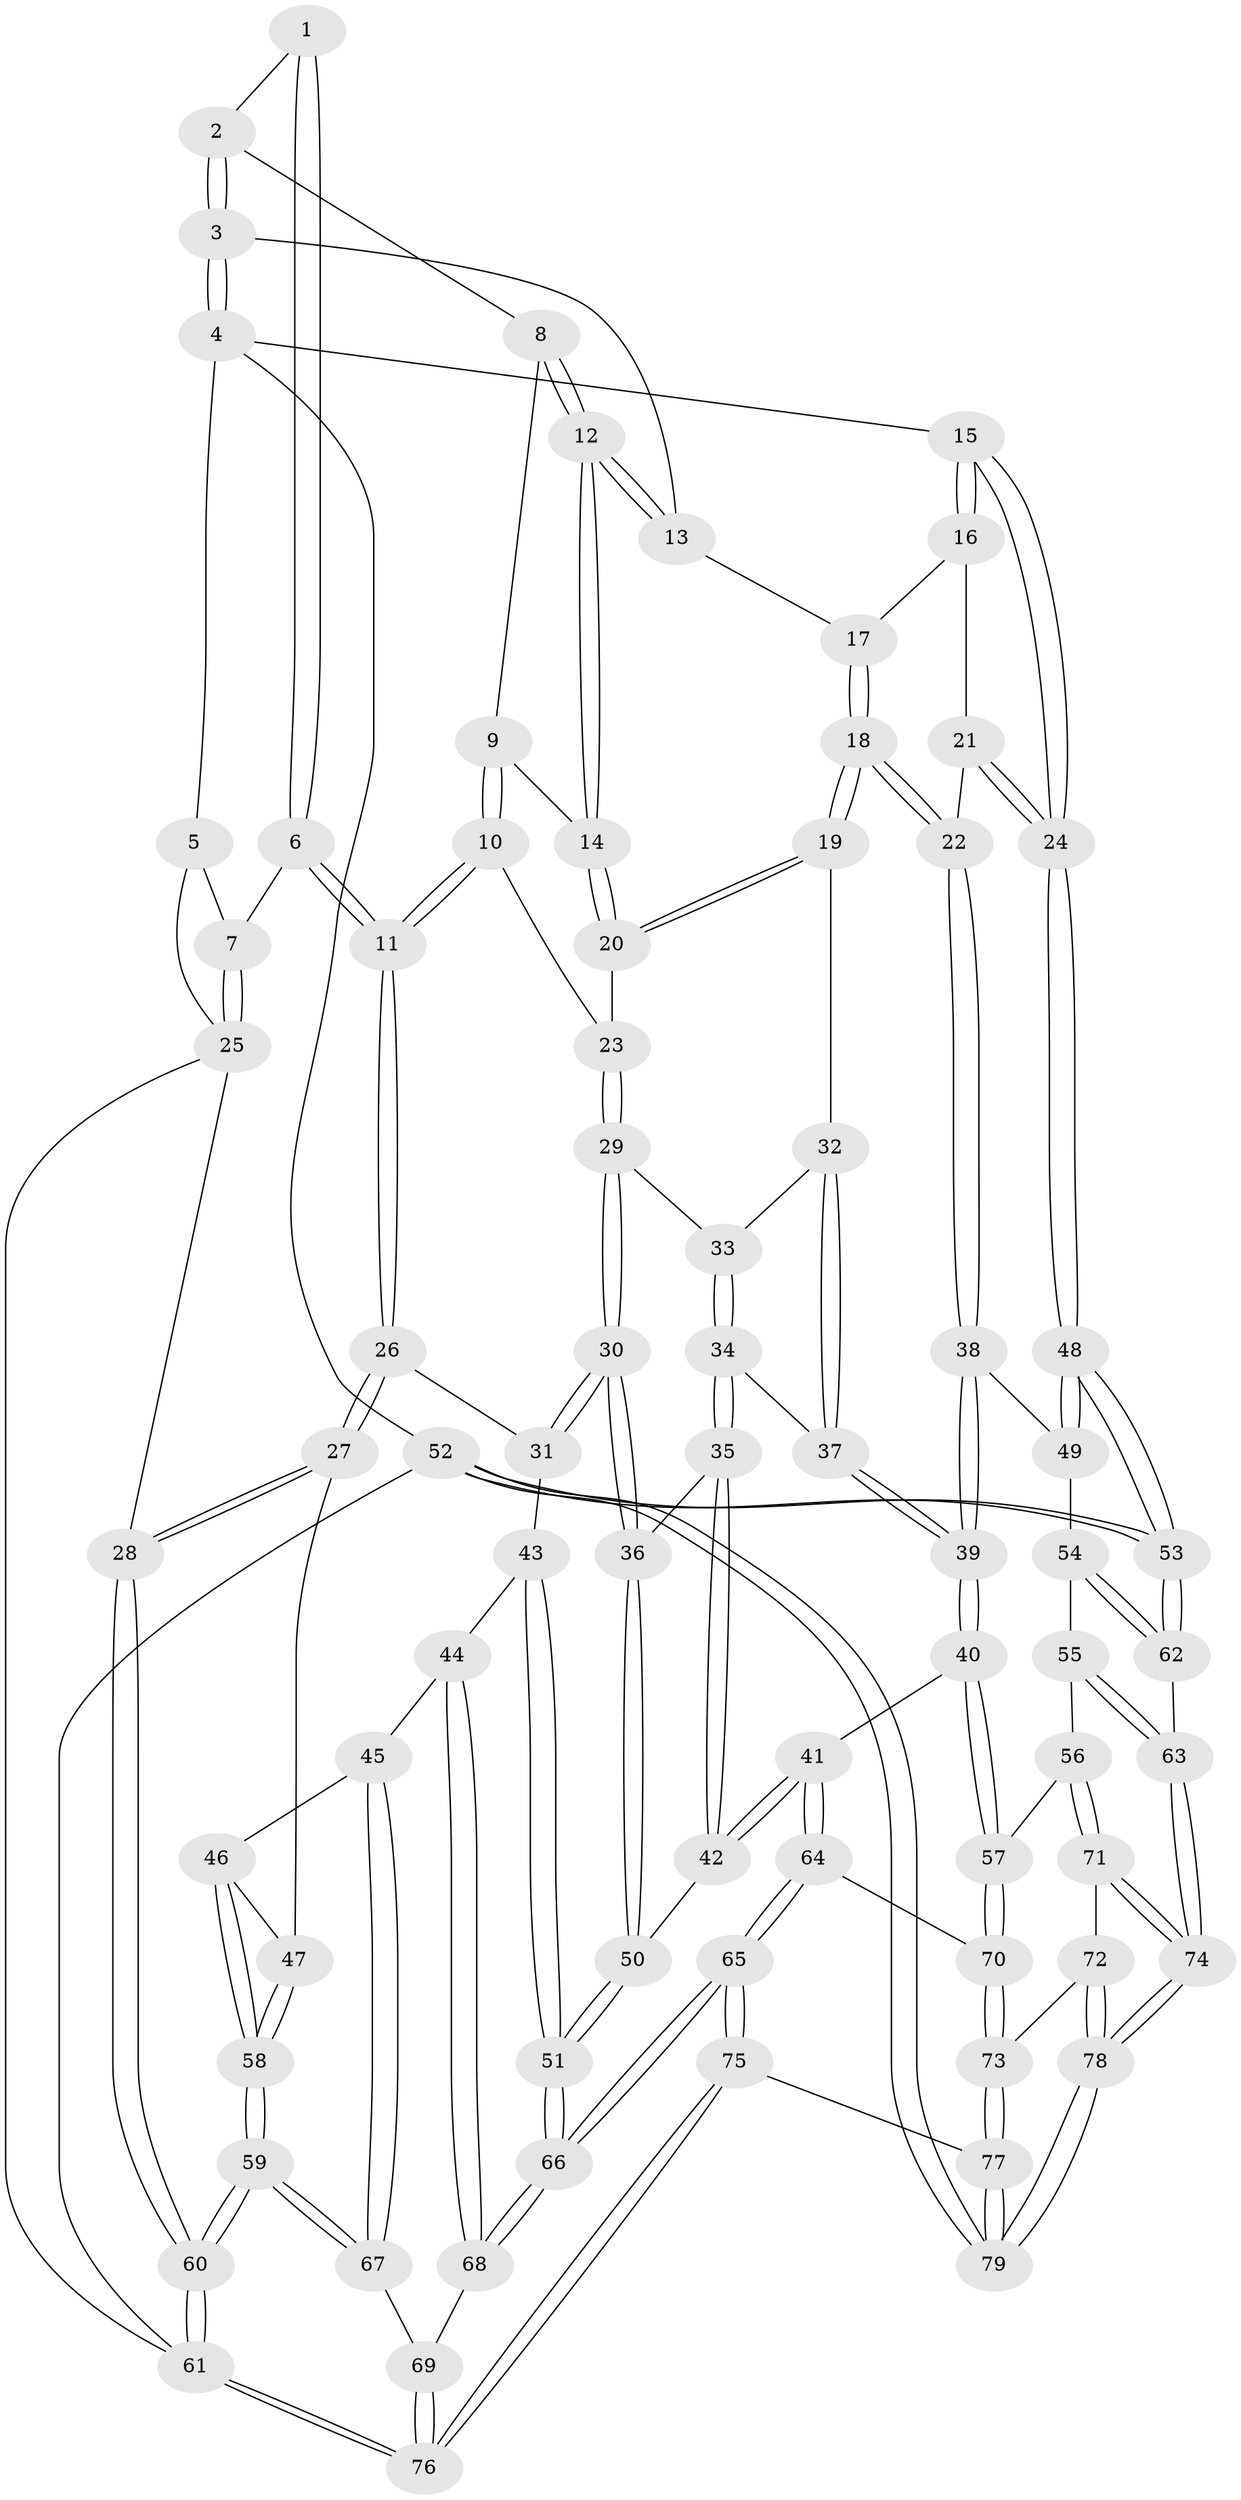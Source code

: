 // Generated by graph-tools (version 1.1) at 2025/38/03/09/25 02:38:47]
// undirected, 79 vertices, 194 edges
graph export_dot {
graph [start="1"]
  node [color=gray90,style=filled];
  1 [pos="+0.313431561249882+0"];
  2 [pos="+0.4270133050259852+0"];
  3 [pos="+1+0"];
  4 [pos="+1+0"];
  5 [pos="+0+0"];
  6 [pos="+0.15092721339600204+0.24402049853925628"];
  7 [pos="+0.12917492571039277+0.24524218740139062"];
  8 [pos="+0.4674071405573889+0.05998660009062567"];
  9 [pos="+0.4442133802267191+0.23430896648215285"];
  10 [pos="+0.4155895599182254+0.2957508830523298"];
  11 [pos="+0.2779848200135191+0.3367209473797514"];
  12 [pos="+0.7682259931403347+0.20605738391039896"];
  13 [pos="+0.8152802922514668+0.17782995452889147"];
  14 [pos="+0.7600297264598883+0.21585549782232397"];
  15 [pos="+1+0.37071534925123883"];
  16 [pos="+0.8648093068366587+0.2628643794266435"];
  17 [pos="+0.8643166587451914+0.2622311867090856"];
  18 [pos="+0.8243267015865453+0.49058876101429155"];
  19 [pos="+0.7194942251911003+0.4264351057408804"];
  20 [pos="+0.7242315056409847+0.2877373945988832"];
  21 [pos="+0.9163416770208272+0.33471196175613604"];
  22 [pos="+0.8694704450096891+0.5306740972120195"];
  23 [pos="+0.49214055745730656+0.35869289120555053"];
  24 [pos="+1+0.4792860917182205"];
  25 [pos="+0+0.34220008010164676"];
  26 [pos="+0.2690043394331715+0.45051554738001043"];
  27 [pos="+0.14904897599310118+0.614137557821132"];
  28 [pos="+0+0.5107369995529102"];
  29 [pos="+0.5315395127648073+0.4510822189508443"];
  30 [pos="+0.452192367283911+0.5674085328803512"];
  31 [pos="+0.4186173411823156+0.5645917226873615"];
  32 [pos="+0.6548643860669934+0.4748764084001422"];
  33 [pos="+0.5603158052726465+0.4608146486525134"];
  34 [pos="+0.5776501906216676+0.5708850715120403"];
  35 [pos="+0.5387376550066062+0.6258739923880248"];
  36 [pos="+0.45579149048876855+0.5726732137491339"];
  37 [pos="+0.6649631381679973+0.5613026963348633"];
  38 [pos="+0.9032089274702352+0.5876976761576566"];
  39 [pos="+0.7156845587632992+0.7050081609863074"];
  40 [pos="+0.7060016376386449+0.720245644660058"];
  41 [pos="+0.6978385772513988+0.7191298197276944"];
  42 [pos="+0.5729512359050312+0.6695327468826541"];
  43 [pos="+0.37801805844560926+0.6126022676460284"];
  44 [pos="+0.22346740035210894+0.713850498425879"];
  45 [pos="+0.22071311492613915+0.711963055471545"];
  46 [pos="+0.20956564884345605+0.6998099453467663"];
  47 [pos="+0.15362389188164408+0.62409237409318"];
  48 [pos="+1+0.5990307564041137"];
  49 [pos="+0.9748626863634013+0.6010523337502857"];
  50 [pos="+0.43593092464479466+0.7539596000905179"];
  51 [pos="+0.4147902768751488+0.7858388649802421"];
  52 [pos="+1+1"];
  53 [pos="+1+0.8123588228872725"];
  54 [pos="+0.9057647865896699+0.7845541112295095"];
  55 [pos="+0.8797696883965782+0.7927067425254705"];
  56 [pos="+0.7196039710682772+0.782180726116135"];
  57 [pos="+0.7153776005863172+0.7703117739131777"];
  58 [pos="+0+0.9088967253134481"];
  59 [pos="+0+1"];
  60 [pos="+0+1"];
  61 [pos="+0+1"];
  62 [pos="+0.9633711149032784+0.8752010595390209"];
  63 [pos="+0.8904223616713084+0.9191291137483033"];
  64 [pos="+0.4324663784997771+0.8333949979940986"];
  65 [pos="+0.4156916055060565+0.8295760669752033"];
  66 [pos="+0.4026942283932342+0.8106869662865855"];
  67 [pos="+0.026987539350103333+0.9371012352769245"];
  68 [pos="+0.26599056784596437+0.7667867279446794"];
  69 [pos="+0.2279955034199006+0.8650337775756327"];
  70 [pos="+0.507753210727455+0.8780301496687761"];
  71 [pos="+0.722445199901535+0.8008790332845627"];
  72 [pos="+0.5932533726748273+0.9240261075790415"];
  73 [pos="+0.5501205639100618+0.9265477413542303"];
  74 [pos="+0.812668499945643+0.9786821227348904"];
  75 [pos="+0.3103309448332759+1"];
  76 [pos="+0.2891371995741251+1"];
  77 [pos="+0.4668476297298869+1"];
  78 [pos="+0.7962016177659987+1"];
  79 [pos="+0.8024646564853779+1"];
  1 -- 2;
  1 -- 6;
  1 -- 6;
  2 -- 3;
  2 -- 3;
  2 -- 8;
  3 -- 4;
  3 -- 4;
  3 -- 13;
  4 -- 5;
  4 -- 15;
  4 -- 52;
  5 -- 7;
  5 -- 25;
  6 -- 7;
  6 -- 11;
  6 -- 11;
  7 -- 25;
  7 -- 25;
  8 -- 9;
  8 -- 12;
  8 -- 12;
  9 -- 10;
  9 -- 10;
  9 -- 14;
  10 -- 11;
  10 -- 11;
  10 -- 23;
  11 -- 26;
  11 -- 26;
  12 -- 13;
  12 -- 13;
  12 -- 14;
  12 -- 14;
  13 -- 17;
  14 -- 20;
  14 -- 20;
  15 -- 16;
  15 -- 16;
  15 -- 24;
  15 -- 24;
  16 -- 17;
  16 -- 21;
  17 -- 18;
  17 -- 18;
  18 -- 19;
  18 -- 19;
  18 -- 22;
  18 -- 22;
  19 -- 20;
  19 -- 20;
  19 -- 32;
  20 -- 23;
  21 -- 22;
  21 -- 24;
  21 -- 24;
  22 -- 38;
  22 -- 38;
  23 -- 29;
  23 -- 29;
  24 -- 48;
  24 -- 48;
  25 -- 28;
  25 -- 61;
  26 -- 27;
  26 -- 27;
  26 -- 31;
  27 -- 28;
  27 -- 28;
  27 -- 47;
  28 -- 60;
  28 -- 60;
  29 -- 30;
  29 -- 30;
  29 -- 33;
  30 -- 31;
  30 -- 31;
  30 -- 36;
  30 -- 36;
  31 -- 43;
  32 -- 33;
  32 -- 37;
  32 -- 37;
  33 -- 34;
  33 -- 34;
  34 -- 35;
  34 -- 35;
  34 -- 37;
  35 -- 36;
  35 -- 42;
  35 -- 42;
  36 -- 50;
  36 -- 50;
  37 -- 39;
  37 -- 39;
  38 -- 39;
  38 -- 39;
  38 -- 49;
  39 -- 40;
  39 -- 40;
  40 -- 41;
  40 -- 57;
  40 -- 57;
  41 -- 42;
  41 -- 42;
  41 -- 64;
  41 -- 64;
  42 -- 50;
  43 -- 44;
  43 -- 51;
  43 -- 51;
  44 -- 45;
  44 -- 68;
  44 -- 68;
  45 -- 46;
  45 -- 67;
  45 -- 67;
  46 -- 47;
  46 -- 58;
  46 -- 58;
  47 -- 58;
  47 -- 58;
  48 -- 49;
  48 -- 49;
  48 -- 53;
  48 -- 53;
  49 -- 54;
  50 -- 51;
  50 -- 51;
  51 -- 66;
  51 -- 66;
  52 -- 53;
  52 -- 53;
  52 -- 79;
  52 -- 79;
  52 -- 61;
  53 -- 62;
  53 -- 62;
  54 -- 55;
  54 -- 62;
  54 -- 62;
  55 -- 56;
  55 -- 63;
  55 -- 63;
  56 -- 57;
  56 -- 71;
  56 -- 71;
  57 -- 70;
  57 -- 70;
  58 -- 59;
  58 -- 59;
  59 -- 60;
  59 -- 60;
  59 -- 67;
  59 -- 67;
  60 -- 61;
  60 -- 61;
  61 -- 76;
  61 -- 76;
  62 -- 63;
  63 -- 74;
  63 -- 74;
  64 -- 65;
  64 -- 65;
  64 -- 70;
  65 -- 66;
  65 -- 66;
  65 -- 75;
  65 -- 75;
  66 -- 68;
  66 -- 68;
  67 -- 69;
  68 -- 69;
  69 -- 76;
  69 -- 76;
  70 -- 73;
  70 -- 73;
  71 -- 72;
  71 -- 74;
  71 -- 74;
  72 -- 73;
  72 -- 78;
  72 -- 78;
  73 -- 77;
  73 -- 77;
  74 -- 78;
  74 -- 78;
  75 -- 76;
  75 -- 76;
  75 -- 77;
  77 -- 79;
  77 -- 79;
  78 -- 79;
  78 -- 79;
}
